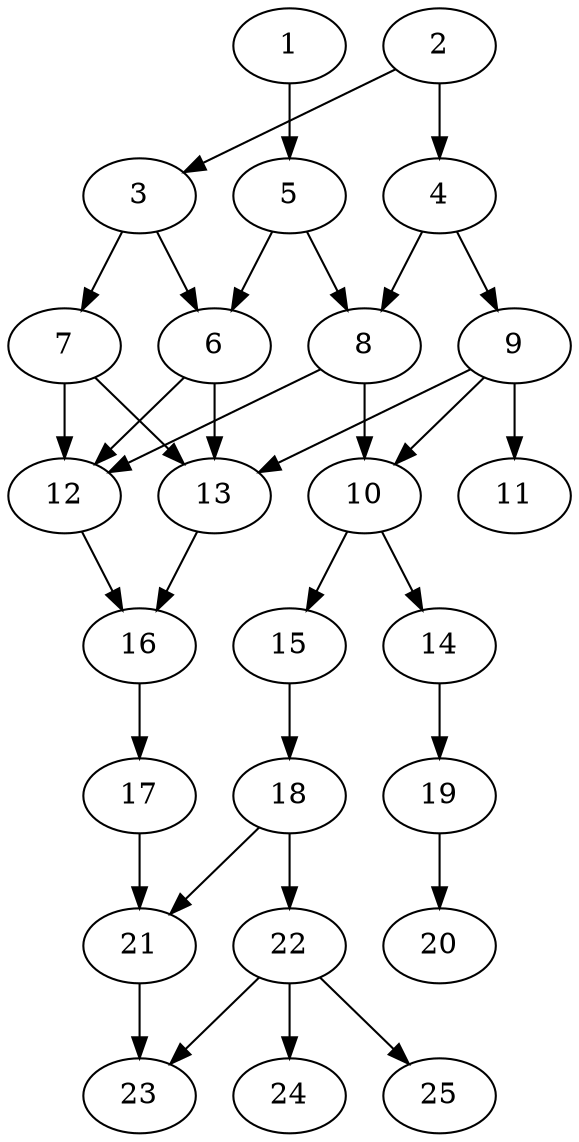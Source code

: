 // DAG automatically generated by daggen at Thu Oct  3 14:00:39 2019
// ./daggen --dot -n 25 --ccr 0.4 --fat 0.5 --regular 0.7 --density 0.6 --mindata 5242880 --maxdata 52428800 
digraph G {
  1 [size="62789120", alpha="0.03", expect_size="25115648"] 
  1 -> 5 [size ="25115648"]
  2 [size="77242880", alpha="0.19", expect_size="30897152"] 
  2 -> 3 [size ="30897152"]
  2 -> 4 [size ="30897152"]
  3 [size="31715840", alpha="0.12", expect_size="12686336"] 
  3 -> 6 [size ="12686336"]
  3 -> 7 [size ="12686336"]
  4 [size="130685440", alpha="0.16", expect_size="52274176"] 
  4 -> 8 [size ="52274176"]
  4 -> 9 [size ="52274176"]
  5 [size="41454080", alpha="0.20", expect_size="16581632"] 
  5 -> 6 [size ="16581632"]
  5 -> 8 [size ="16581632"]
  6 [size="66636800", alpha="0.01", expect_size="26654720"] 
  6 -> 12 [size ="26654720"]
  6 -> 13 [size ="26654720"]
  7 [size="93591040", alpha="0.16", expect_size="37436416"] 
  7 -> 12 [size ="37436416"]
  7 -> 13 [size ="37436416"]
  8 [size="89259520", alpha="0.16", expect_size="35703808"] 
  8 -> 10 [size ="35703808"]
  8 -> 12 [size ="35703808"]
  9 [size="111544320", alpha="0.09", expect_size="44617728"] 
  9 -> 10 [size ="44617728"]
  9 -> 11 [size ="44617728"]
  9 -> 13 [size ="44617728"]
  10 [size="30937600", alpha="0.12", expect_size="12375040"] 
  10 -> 14 [size ="12375040"]
  10 -> 15 [size ="12375040"]
  11 [size="110781440", alpha="0.14", expect_size="44312576"] 
  12 [size="128284160", alpha="0.09", expect_size="51313664"] 
  12 -> 16 [size ="51313664"]
  13 [size="119964160", alpha="0.12", expect_size="47985664"] 
  13 -> 16 [size ="47985664"]
  14 [size="70218240", alpha="0.19", expect_size="28087296"] 
  14 -> 19 [size ="28087296"]
  15 [size="46440960", alpha="0.04", expect_size="18576384"] 
  15 -> 18 [size ="18576384"]
  16 [size="46062080", alpha="0.19", expect_size="18424832"] 
  16 -> 17 [size ="18424832"]
  17 [size="49830400", alpha="0.14", expect_size="19932160"] 
  17 -> 21 [size ="19932160"]
  18 [size="25072640", alpha="0.16", expect_size="10029056"] 
  18 -> 21 [size ="10029056"]
  18 -> 22 [size ="10029056"]
  19 [size="118535680", alpha="0.13", expect_size="47414272"] 
  19 -> 20 [size ="47414272"]
  20 [size="51927040", alpha="0.18", expect_size="20770816"] 
  21 [size="120542720", alpha="0.10", expect_size="48217088"] 
  21 -> 23 [size ="48217088"]
  22 [size="84026880", alpha="0.14", expect_size="33610752"] 
  22 -> 23 [size ="33610752"]
  22 -> 24 [size ="33610752"]
  22 -> 25 [size ="33610752"]
  23 [size="19837440", alpha="0.01", expect_size="7934976"] 
  24 [size="93117440", alpha="0.08", expect_size="37246976"] 
  25 [size="88453120", alpha="0.19", expect_size="35381248"] 
}
